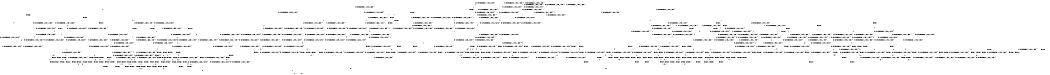 digraph BCG {
size = "7, 10.5";
center = TRUE;
node [shape = circle];
0 [peripheries = 2];
0 -> 1 [label = "EX !0 !ATOMIC_EXCH_BRANCH (1, +0, TRUE, +0, 1, TRUE) !{}"];
0 -> 2 [label = "EX !2 !ATOMIC_EXCH_BRANCH (1, +1, TRUE, +1, 1, FALSE) !{}"];
0 -> 3 [label = "EX !1 !ATOMIC_EXCH_BRANCH (1, +1, TRUE, +0, 3, TRUE) !{}"];
0 -> 4 [label = "EX !0 !ATOMIC_EXCH_BRANCH (1, +0, TRUE, +0, 1, TRUE) !{}"];
0 -> 5 [label = "EX !2 !ATOMIC_EXCH_BRANCH (1, +1, TRUE, +1, 1, FALSE) !{}"];
0 -> 6 [label = "EX !1 !ATOMIC_EXCH_BRANCH (1, +1, TRUE, +0, 3, TRUE) !{}"];
1 -> 7 [label = "EX !2 !ATOMIC_EXCH_BRANCH (1, +1, TRUE, +1, 1, FALSE) !{}"];
2 -> 8 [label = "EX !0 !ATOMIC_EXCH_BRANCH (1, +0, TRUE, +0, 1, FALSE) !{}"];
3 -> 9 [label = "EX !0 !ATOMIC_EXCH_BRANCH (1, +0, TRUE, +0, 1, FALSE) !{}"];
4 -> 1 [label = "EX !0 !ATOMIC_EXCH_BRANCH (1, +0, TRUE, +0, 1, TRUE) !{}"];
4 -> 7 [label = "EX !2 !ATOMIC_EXCH_BRANCH (1, +1, TRUE, +1, 1, FALSE) !{}"];
4 -> 10 [label = "EX !1 !ATOMIC_EXCH_BRANCH (1, +1, TRUE, +0, 3, TRUE) !{}"];
4 -> 4 [label = "EX !0 !ATOMIC_EXCH_BRANCH (1, +0, TRUE, +0, 1, TRUE) !{}"];
4 -> 11 [label = "EX !2 !ATOMIC_EXCH_BRANCH (1, +1, TRUE, +1, 1, FALSE) !{}"];
4 -> 12 [label = "EX !1 !ATOMIC_EXCH_BRANCH (1, +1, TRUE, +0, 3, TRUE) !{}"];
5 -> 8 [label = "EX !0 !ATOMIC_EXCH_BRANCH (1, +0, TRUE, +0, 1, FALSE) !{}"];
5 -> 13 [label = "EX !1 !ATOMIC_EXCH_BRANCH (1, +1, TRUE, +0, 3, FALSE) !{}"];
5 -> 14 [label = "TERMINATE !2"];
5 -> 15 [label = "EX !0 !ATOMIC_EXCH_BRANCH (1, +0, TRUE, +0, 1, FALSE) !{}"];
5 -> 16 [label = "EX !1 !ATOMIC_EXCH_BRANCH (1, +1, TRUE, +0, 3, FALSE) !{}"];
5 -> 17 [label = "TERMINATE !2"];
6 -> 9 [label = "EX !0 !ATOMIC_EXCH_BRANCH (1, +0, TRUE, +0, 1, FALSE) !{}"];
6 -> 18 [label = "EX !2 !ATOMIC_EXCH_BRANCH (1, +1, TRUE, +1, 1, TRUE) !{}"];
6 -> 19 [label = "TERMINATE !1"];
6 -> 20 [label = "EX !0 !ATOMIC_EXCH_BRANCH (1, +0, TRUE, +0, 1, FALSE) !{}"];
6 -> 21 [label = "EX !2 !ATOMIC_EXCH_BRANCH (1, +1, TRUE, +1, 1, TRUE) !{}"];
6 -> 22 [label = "TERMINATE !1"];
7 -> 8 [label = "EX !0 !ATOMIC_EXCH_BRANCH (1, +0, TRUE, +0, 1, FALSE) !{}"];
8 -> 23 [label = "EX !1 !ATOMIC_EXCH_BRANCH (1, +1, TRUE, +0, 3, TRUE) !{}"];
9 -> 23 [label = "EX !2 !ATOMIC_EXCH_BRANCH (1, +1, TRUE, +1, 1, FALSE) !{}"];
10 -> 9 [label = "EX !0 !ATOMIC_EXCH_BRANCH (1, +0, TRUE, +0, 1, FALSE) !{}"];
11 -> 8 [label = "EX !0 !ATOMIC_EXCH_BRANCH (1, +0, TRUE, +0, 1, FALSE) !{}"];
11 -> 24 [label = "EX !1 !ATOMIC_EXCH_BRANCH (1, +1, TRUE, +0, 3, FALSE) !{}"];
11 -> 25 [label = "TERMINATE !2"];
11 -> 15 [label = "EX !0 !ATOMIC_EXCH_BRANCH (1, +0, TRUE, +0, 1, FALSE) !{}"];
11 -> 26 [label = "EX !1 !ATOMIC_EXCH_BRANCH (1, +1, TRUE, +0, 3, FALSE) !{}"];
11 -> 27 [label = "TERMINATE !2"];
12 -> 9 [label = "EX !0 !ATOMIC_EXCH_BRANCH (1, +0, TRUE, +0, 1, FALSE) !{}"];
12 -> 28 [label = "EX !2 !ATOMIC_EXCH_BRANCH (1, +1, TRUE, +1, 1, TRUE) !{}"];
12 -> 29 [label = "TERMINATE !1"];
12 -> 20 [label = "EX !0 !ATOMIC_EXCH_BRANCH (1, +0, TRUE, +0, 1, FALSE) !{}"];
12 -> 30 [label = "EX !2 !ATOMIC_EXCH_BRANCH (1, +1, TRUE, +1, 1, TRUE) !{}"];
12 -> 31 [label = "TERMINATE !1"];
13 -> 32 [label = "EX !1 !ATOMIC_EXCH_BRANCH (1, +0, FALSE, +1, 1, TRUE) !{}"];
14 -> 33 [label = "EX !0 !ATOMIC_EXCH_BRANCH (1, +0, TRUE, +0, 1, FALSE) !{}"];
15 -> 23 [label = "EX !1 !ATOMIC_EXCH_BRANCH (1, +1, TRUE, +0, 3, TRUE) !{}"];
15 -> 34 [label = "TERMINATE !0"];
15 -> 35 [label = "TERMINATE !2"];
15 -> 36 [label = "EX !1 !ATOMIC_EXCH_BRANCH (1, +1, TRUE, +0, 3, TRUE) !{}"];
15 -> 37 [label = "TERMINATE !0"];
15 -> 38 [label = "TERMINATE !2"];
16 -> 32 [label = "EX !1 !ATOMIC_EXCH_BRANCH (1, +0, FALSE, +1, 1, TRUE) !{}"];
16 -> 39 [label = "EX !0 !ATOMIC_EXCH_BRANCH (1, +0, TRUE, +0, 1, FALSE) !{}"];
16 -> 40 [label = "TERMINATE !2"];
16 -> 41 [label = "EX !1 !ATOMIC_EXCH_BRANCH (1, +0, FALSE, +1, 1, TRUE) !{}"];
16 -> 42 [label = "EX !0 !ATOMIC_EXCH_BRANCH (1, +0, TRUE, +0, 1, FALSE) !{}"];
16 -> 43 [label = "TERMINATE !2"];
17 -> 33 [label = "EX !0 !ATOMIC_EXCH_BRANCH (1, +0, TRUE, +0, 1, FALSE) !{}"];
17 -> 44 [label = "EX !1 !ATOMIC_EXCH_BRANCH (1, +1, TRUE, +0, 3, FALSE) !{}"];
17 -> 45 [label = "EX !0 !ATOMIC_EXCH_BRANCH (1, +0, TRUE, +0, 1, FALSE) !{}"];
17 -> 46 [label = "EX !1 !ATOMIC_EXCH_BRANCH (1, +1, TRUE, +0, 3, FALSE) !{}"];
18 -> 47 [label = "EX !0 !ATOMIC_EXCH_BRANCH (1, +0, TRUE, +0, 1, FALSE) !{}"];
19 -> 48 [label = "EX !0 !ATOMIC_EXCH_BRANCH (1, +0, TRUE, +0, 1, FALSE) !{}"];
20 -> 23 [label = "EX !2 !ATOMIC_EXCH_BRANCH (1, +1, TRUE, +1, 1, FALSE) !{}"];
20 -> 49 [label = "TERMINATE !0"];
20 -> 50 [label = "TERMINATE !1"];
20 -> 36 [label = "EX !2 !ATOMIC_EXCH_BRANCH (1, +1, TRUE, +1, 1, FALSE) !{}"];
20 -> 51 [label = "TERMINATE !0"];
20 -> 52 [label = "TERMINATE !1"];
21 -> 18 [label = "EX !2 !ATOMIC_EXCH_BRANCH (1, +1, TRUE, +1, 1, TRUE) !{}"];
21 -> 47 [label = "EX !0 !ATOMIC_EXCH_BRANCH (1, +0, TRUE, +0, 1, FALSE) !{}"];
21 -> 53 [label = "TERMINATE !1"];
21 -> 21 [label = "EX !2 !ATOMIC_EXCH_BRANCH (1, +1, TRUE, +1, 1, TRUE) !{}"];
21 -> 54 [label = "EX !0 !ATOMIC_EXCH_BRANCH (1, +0, TRUE, +0, 1, FALSE) !{}"];
21 -> 55 [label = "TERMINATE !1"];
22 -> 48 [label = "EX !0 !ATOMIC_EXCH_BRANCH (1, +0, TRUE, +0, 1, FALSE) !{}"];
22 -> 56 [label = "EX !2 !ATOMIC_EXCH_BRANCH (1, +1, TRUE, +1, 1, TRUE) !{}"];
22 -> 57 [label = "EX !0 !ATOMIC_EXCH_BRANCH (1, +0, TRUE, +0, 1, FALSE) !{}"];
22 -> 58 [label = "EX !2 !ATOMIC_EXCH_BRANCH (1, +1, TRUE, +1, 1, TRUE) !{}"];
23 -> 59 [label = "TERMINATE !0"];
24 -> 39 [label = "EX !0 !ATOMIC_EXCH_BRANCH (1, +0, TRUE, +0, 1, FALSE) !{}"];
25 -> 60 [label = "EX !1 !ATOMIC_EXCH_BRANCH (1, +1, TRUE, +0, 3, FALSE) !{}"];
26 -> 39 [label = "EX !0 !ATOMIC_EXCH_BRANCH (1, +0, TRUE, +0, 1, FALSE) !{}"];
26 -> 61 [label = "EX !1 !ATOMIC_EXCH_BRANCH (1, +0, FALSE, +1, 1, TRUE) !{}"];
26 -> 62 [label = "TERMINATE !2"];
26 -> 42 [label = "EX !0 !ATOMIC_EXCH_BRANCH (1, +0, TRUE, +0, 1, FALSE) !{}"];
26 -> 63 [label = "EX !1 !ATOMIC_EXCH_BRANCH (1, +0, FALSE, +1, 1, TRUE) !{}"];
26 -> 64 [label = "TERMINATE !2"];
27 -> 60 [label = "EX !1 !ATOMIC_EXCH_BRANCH (1, +1, TRUE, +0, 3, FALSE) !{}"];
27 -> 33 [label = "EX !0 !ATOMIC_EXCH_BRANCH (1, +0, TRUE, +0, 1, FALSE) !{}"];
27 -> 65 [label = "EX !1 !ATOMIC_EXCH_BRANCH (1, +1, TRUE, +0, 3, FALSE) !{}"];
27 -> 45 [label = "EX !0 !ATOMIC_EXCH_BRANCH (1, +0, TRUE, +0, 1, FALSE) !{}"];
28 -> 47 [label = "EX !0 !ATOMIC_EXCH_BRANCH (1, +0, TRUE, +0, 1, FALSE) !{}"];
29 -> 66 [label = "EX !2 !ATOMIC_EXCH_BRANCH (1, +1, TRUE, +1, 1, TRUE) !{}"];
30 -> 47 [label = "EX !0 !ATOMIC_EXCH_BRANCH (1, +0, TRUE, +0, 1, FALSE) !{}"];
30 -> 28 [label = "EX !2 !ATOMIC_EXCH_BRANCH (1, +1, TRUE, +1, 1, TRUE) !{}"];
30 -> 67 [label = "TERMINATE !1"];
30 -> 54 [label = "EX !0 !ATOMIC_EXCH_BRANCH (1, +0, TRUE, +0, 1, FALSE) !{}"];
30 -> 30 [label = "EX !2 !ATOMIC_EXCH_BRANCH (1, +1, TRUE, +1, 1, TRUE) !{}"];
30 -> 68 [label = "TERMINATE !1"];
31 -> 66 [label = "EX !2 !ATOMIC_EXCH_BRANCH (1, +1, TRUE, +1, 1, TRUE) !{}"];
31 -> 48 [label = "EX !0 !ATOMIC_EXCH_BRANCH (1, +0, TRUE, +0, 1, FALSE) !{}"];
31 -> 69 [label = "EX !2 !ATOMIC_EXCH_BRANCH (1, +1, TRUE, +1, 1, TRUE) !{}"];
31 -> 57 [label = "EX !0 !ATOMIC_EXCH_BRANCH (1, +0, TRUE, +0, 1, FALSE) !{}"];
32 -> 70 [label = "EX !0 !ATOMIC_EXCH_BRANCH (1, +0, TRUE, +0, 1, FALSE) !{}"];
33 -> 71 [label = "EX !1 !ATOMIC_EXCH_BRANCH (1, +1, TRUE, +0, 3, TRUE) !{}"];
34 -> 72 [label = "EX !1 !ATOMIC_EXCH_BRANCH (1, +1, TRUE, +0, 3, TRUE) !{}"];
35 -> 71 [label = "EX !1 !ATOMIC_EXCH_BRANCH (1, +1, TRUE, +0, 3, TRUE) !{}"];
36 -> 59 [label = "TERMINATE !0"];
36 -> 73 [label = "TERMINATE !2"];
36 -> 74 [label = "TERMINATE !1"];
36 -> 75 [label = "TERMINATE !0"];
36 -> 76 [label = "TERMINATE !2"];
36 -> 77 [label = "TERMINATE !1"];
37 -> 72 [label = "EX !1 !ATOMIC_EXCH_BRANCH (1, +1, TRUE, +0, 3, TRUE) !{}"];
37 -> 78 [label = "TERMINATE !2"];
37 -> 79 [label = "EX !1 !ATOMIC_EXCH_BRANCH (1, +1, TRUE, +0, 3, TRUE) !{}"];
37 -> 80 [label = "TERMINATE !2"];
38 -> 71 [label = "EX !1 !ATOMIC_EXCH_BRANCH (1, +1, TRUE, +0, 3, TRUE) !{}"];
38 -> 78 [label = "TERMINATE !0"];
38 -> 81 [label = "EX !1 !ATOMIC_EXCH_BRANCH (1, +1, TRUE, +0, 3, TRUE) !{}"];
38 -> 80 [label = "TERMINATE !0"];
39 -> 82 [label = "EX !1 !ATOMIC_EXCH_BRANCH (1, +0, FALSE, +1, 1, FALSE) !{}"];
40 -> 83 [label = "EX !0 !ATOMIC_EXCH_BRANCH (1, +0, TRUE, +0, 1, FALSE) !{}"];
41 -> 13 [label = "EX !1 !ATOMIC_EXCH_BRANCH (1, +1, TRUE, +0, 3, FALSE) !{}"];
41 -> 70 [label = "EX !0 !ATOMIC_EXCH_BRANCH (1, +0, TRUE, +0, 1, FALSE) !{}"];
41 -> 84 [label = "TERMINATE !2"];
41 -> 16 [label = "EX !1 !ATOMIC_EXCH_BRANCH (1, +1, TRUE, +0, 3, FALSE) !{}"];
41 -> 85 [label = "EX !0 !ATOMIC_EXCH_BRANCH (1, +0, TRUE, +0, 1, FALSE) !{}"];
41 -> 86 [label = "TERMINATE !2"];
42 -> 82 [label = "EX !1 !ATOMIC_EXCH_BRANCH (1, +0, FALSE, +1, 1, FALSE) !{}"];
42 -> 87 [label = "TERMINATE !0"];
42 -> 88 [label = "TERMINATE !2"];
42 -> 89 [label = "EX !1 !ATOMIC_EXCH_BRANCH (1, +0, FALSE, +1, 1, FALSE) !{}"];
42 -> 90 [label = "TERMINATE !0"];
42 -> 91 [label = "TERMINATE !2"];
43 -> 83 [label = "EX !0 !ATOMIC_EXCH_BRANCH (1, +0, TRUE, +0, 1, FALSE) !{}"];
43 -> 92 [label = "EX !1 !ATOMIC_EXCH_BRANCH (1, +0, FALSE, +1, 1, TRUE) !{}"];
43 -> 93 [label = "EX !0 !ATOMIC_EXCH_BRANCH (1, +0, TRUE, +0, 1, FALSE) !{}"];
43 -> 94 [label = "EX !1 !ATOMIC_EXCH_BRANCH (1, +0, FALSE, +1, 1, TRUE) !{}"];
44 -> 92 [label = "EX !1 !ATOMIC_EXCH_BRANCH (1, +0, FALSE, +1, 1, TRUE) !{}"];
45 -> 71 [label = "EX !1 !ATOMIC_EXCH_BRANCH (1, +1, TRUE, +0, 3, TRUE) !{}"];
45 -> 78 [label = "TERMINATE !0"];
45 -> 81 [label = "EX !1 !ATOMIC_EXCH_BRANCH (1, +1, TRUE, +0, 3, TRUE) !{}"];
45 -> 80 [label = "TERMINATE !0"];
46 -> 92 [label = "EX !1 !ATOMIC_EXCH_BRANCH (1, +0, FALSE, +1, 1, TRUE) !{}"];
46 -> 83 [label = "EX !0 !ATOMIC_EXCH_BRANCH (1, +0, TRUE, +0, 1, FALSE) !{}"];
46 -> 94 [label = "EX !1 !ATOMIC_EXCH_BRANCH (1, +0, FALSE, +1, 1, TRUE) !{}"];
46 -> 93 [label = "EX !0 !ATOMIC_EXCH_BRANCH (1, +0, TRUE, +0, 1, FALSE) !{}"];
47 -> 23 [label = "EX !2 !ATOMIC_EXCH_BRANCH (1, +1, TRUE, +1, 1, FALSE) !{}"];
48 -> 95 [label = "EX !2 !ATOMIC_EXCH_BRANCH (1, +1, TRUE, +1, 1, FALSE) !{}"];
49 -> 72 [label = "EX !2 !ATOMIC_EXCH_BRANCH (1, +1, TRUE, +1, 1, FALSE) !{}"];
50 -> 95 [label = "EX !2 !ATOMIC_EXCH_BRANCH (1, +1, TRUE, +1, 1, FALSE) !{}"];
51 -> 72 [label = "EX !2 !ATOMIC_EXCH_BRANCH (1, +1, TRUE, +1, 1, FALSE) !{}"];
51 -> 96 [label = "TERMINATE !1"];
51 -> 79 [label = "EX !2 !ATOMIC_EXCH_BRANCH (1, +1, TRUE, +1, 1, FALSE) !{}"];
51 -> 97 [label = "TERMINATE !1"];
52 -> 95 [label = "EX !2 !ATOMIC_EXCH_BRANCH (1, +1, TRUE, +1, 1, FALSE) !{}"];
52 -> 96 [label = "TERMINATE !0"];
52 -> 98 [label = "EX !2 !ATOMIC_EXCH_BRANCH (1, +1, TRUE, +1, 1, FALSE) !{}"];
52 -> 97 [label = "TERMINATE !0"];
53 -> 99 [label = "EX !0 !ATOMIC_EXCH_BRANCH (1, +0, TRUE, +0, 1, FALSE) !{}"];
54 -> 23 [label = "EX !2 !ATOMIC_EXCH_BRANCH (1, +1, TRUE, +1, 1, FALSE) !{}"];
54 -> 100 [label = "TERMINATE !0"];
54 -> 101 [label = "TERMINATE !1"];
54 -> 36 [label = "EX !2 !ATOMIC_EXCH_BRANCH (1, +1, TRUE, +1, 1, FALSE) !{}"];
54 -> 102 [label = "TERMINATE !0"];
54 -> 103 [label = "TERMINATE !1"];
55 -> 99 [label = "EX !0 !ATOMIC_EXCH_BRANCH (1, +0, TRUE, +0, 1, FALSE) !{}"];
55 -> 56 [label = "EX !2 !ATOMIC_EXCH_BRANCH (1, +1, TRUE, +1, 1, TRUE) !{}"];
55 -> 104 [label = "EX !0 !ATOMIC_EXCH_BRANCH (1, +0, TRUE, +0, 1, FALSE) !{}"];
55 -> 58 [label = "EX !2 !ATOMIC_EXCH_BRANCH (1, +1, TRUE, +1, 1, TRUE) !{}"];
56 -> 99 [label = "EX !0 !ATOMIC_EXCH_BRANCH (1, +0, TRUE, +0, 1, FALSE) !{}"];
57 -> 95 [label = "EX !2 !ATOMIC_EXCH_BRANCH (1, +1, TRUE, +1, 1, FALSE) !{}"];
57 -> 96 [label = "TERMINATE !0"];
57 -> 98 [label = "EX !2 !ATOMIC_EXCH_BRANCH (1, +1, TRUE, +1, 1, FALSE) !{}"];
57 -> 97 [label = "TERMINATE !0"];
58 -> 56 [label = "EX !2 !ATOMIC_EXCH_BRANCH (1, +1, TRUE, +1, 1, TRUE) !{}"];
58 -> 99 [label = "EX !0 !ATOMIC_EXCH_BRANCH (1, +0, TRUE, +0, 1, FALSE) !{}"];
58 -> 58 [label = "EX !2 !ATOMIC_EXCH_BRANCH (1, +1, TRUE, +1, 1, TRUE) !{}"];
58 -> 104 [label = "EX !0 !ATOMIC_EXCH_BRANCH (1, +0, TRUE, +0, 1, FALSE) !{}"];
59 -> 105 [label = "TERMINATE !2"];
60 -> 83 [label = "EX !0 !ATOMIC_EXCH_BRANCH (1, +0, TRUE, +0, 1, FALSE) !{}"];
61 -> 70 [label = "EX !0 !ATOMIC_EXCH_BRANCH (1, +0, TRUE, +0, 1, FALSE) !{}"];
62 -> 83 [label = "EX !0 !ATOMIC_EXCH_BRANCH (1, +0, TRUE, +0, 1, FALSE) !{}"];
63 -> 70 [label = "EX !0 !ATOMIC_EXCH_BRANCH (1, +0, TRUE, +0, 1, FALSE) !{}"];
63 -> 24 [label = "EX !1 !ATOMIC_EXCH_BRANCH (1, +1, TRUE, +0, 3, FALSE) !{}"];
63 -> 106 [label = "TERMINATE !2"];
63 -> 85 [label = "EX !0 !ATOMIC_EXCH_BRANCH (1, +0, TRUE, +0, 1, FALSE) !{}"];
63 -> 26 [label = "EX !1 !ATOMIC_EXCH_BRANCH (1, +1, TRUE, +0, 3, FALSE) !{}"];
63 -> 107 [label = "TERMINATE !2"];
64 -> 83 [label = "EX !0 !ATOMIC_EXCH_BRANCH (1, +0, TRUE, +0, 1, FALSE) !{}"];
64 -> 108 [label = "EX !1 !ATOMIC_EXCH_BRANCH (1, +0, FALSE, +1, 1, TRUE) !{}"];
64 -> 93 [label = "EX !0 !ATOMIC_EXCH_BRANCH (1, +0, TRUE, +0, 1, FALSE) !{}"];
64 -> 109 [label = "EX !1 !ATOMIC_EXCH_BRANCH (1, +0, FALSE, +1, 1, TRUE) !{}"];
65 -> 83 [label = "EX !0 !ATOMIC_EXCH_BRANCH (1, +0, TRUE, +0, 1, FALSE) !{}"];
65 -> 108 [label = "EX !1 !ATOMIC_EXCH_BRANCH (1, +0, FALSE, +1, 1, TRUE) !{}"];
65 -> 93 [label = "EX !0 !ATOMIC_EXCH_BRANCH (1, +0, TRUE, +0, 1, FALSE) !{}"];
65 -> 109 [label = "EX !1 !ATOMIC_EXCH_BRANCH (1, +0, FALSE, +1, 1, TRUE) !{}"];
66 -> 99 [label = "EX !0 !ATOMIC_EXCH_BRANCH (1, +0, TRUE, +0, 1, FALSE) !{}"];
67 -> 99 [label = "EX !0 !ATOMIC_EXCH_BRANCH (1, +0, TRUE, +0, 1, FALSE) !{}"];
68 -> 99 [label = "EX !0 !ATOMIC_EXCH_BRANCH (1, +0, TRUE, +0, 1, FALSE) !{}"];
68 -> 66 [label = "EX !2 !ATOMIC_EXCH_BRANCH (1, +1, TRUE, +1, 1, TRUE) !{}"];
68 -> 104 [label = "EX !0 !ATOMIC_EXCH_BRANCH (1, +0, TRUE, +0, 1, FALSE) !{}"];
68 -> 69 [label = "EX !2 !ATOMIC_EXCH_BRANCH (1, +1, TRUE, +1, 1, TRUE) !{}"];
69 -> 99 [label = "EX !0 !ATOMIC_EXCH_BRANCH (1, +0, TRUE, +0, 1, FALSE) !{}"];
69 -> 66 [label = "EX !2 !ATOMIC_EXCH_BRANCH (1, +1, TRUE, +1, 1, TRUE) !{}"];
69 -> 104 [label = "EX !0 !ATOMIC_EXCH_BRANCH (1, +0, TRUE, +0, 1, FALSE) !{}"];
69 -> 69 [label = "EX !2 !ATOMIC_EXCH_BRANCH (1, +1, TRUE, +1, 1, TRUE) !{}"];
70 -> 23 [label = "EX !1 !ATOMIC_EXCH_BRANCH (1, +1, TRUE, +0, 3, TRUE) !{}"];
71 -> 105 [label = "TERMINATE !0"];
72 -> 105 [label = "TERMINATE !2"];
73 -> 105 [label = "TERMINATE !0"];
74 -> 110 [label = "TERMINATE !0"];
75 -> 105 [label = "TERMINATE !2"];
75 -> 110 [label = "TERMINATE !1"];
75 -> 111 [label = "TERMINATE !2"];
75 -> 112 [label = "TERMINATE !1"];
76 -> 105 [label = "TERMINATE !0"];
76 -> 113 [label = "TERMINATE !1"];
76 -> 111 [label = "TERMINATE !0"];
76 -> 114 [label = "TERMINATE !1"];
77 -> 110 [label = "TERMINATE !0"];
77 -> 113 [label = "TERMINATE !2"];
77 -> 112 [label = "TERMINATE !0"];
77 -> 114 [label = "TERMINATE !2"];
78 -> 115 [label = "EX !1 !ATOMIC_EXCH_BRANCH (1, +1, TRUE, +0, 3, TRUE) !{}"];
79 -> 105 [label = "TERMINATE !2"];
79 -> 110 [label = "TERMINATE !1"];
79 -> 111 [label = "TERMINATE !2"];
79 -> 112 [label = "TERMINATE !1"];
80 -> 115 [label = "EX !1 !ATOMIC_EXCH_BRANCH (1, +1, TRUE, +0, 3, TRUE) !{}"];
80 -> 116 [label = "EX !1 !ATOMIC_EXCH_BRANCH (1, +1, TRUE, +0, 3, TRUE) !{}"];
81 -> 105 [label = "TERMINATE !0"];
81 -> 113 [label = "TERMINATE !1"];
81 -> 111 [label = "TERMINATE !0"];
81 -> 114 [label = "TERMINATE !1"];
82 -> 117 [label = "TERMINATE !0"];
83 -> 118 [label = "EX !1 !ATOMIC_EXCH_BRANCH (1, +0, FALSE, +1, 1, FALSE) !{}"];
84 -> 119 [label = "EX !0 !ATOMIC_EXCH_BRANCH (1, +0, TRUE, +0, 1, FALSE) !{}"];
85 -> 23 [label = "EX !1 !ATOMIC_EXCH_BRANCH (1, +1, TRUE, +0, 3, TRUE) !{}"];
85 -> 120 [label = "TERMINATE !0"];
85 -> 121 [label = "TERMINATE !2"];
85 -> 36 [label = "EX !1 !ATOMIC_EXCH_BRANCH (1, +1, TRUE, +0, 3, TRUE) !{}"];
85 -> 122 [label = "TERMINATE !0"];
85 -> 123 [label = "TERMINATE !2"];
86 -> 119 [label = "EX !0 !ATOMIC_EXCH_BRANCH (1, +0, TRUE, +0, 1, FALSE) !{}"];
86 -> 44 [label = "EX !1 !ATOMIC_EXCH_BRANCH (1, +1, TRUE, +0, 3, FALSE) !{}"];
86 -> 124 [label = "EX !0 !ATOMIC_EXCH_BRANCH (1, +0, TRUE, +0, 1, FALSE) !{}"];
86 -> 46 [label = "EX !1 !ATOMIC_EXCH_BRANCH (1, +1, TRUE, +0, 3, FALSE) !{}"];
87 -> 125 [label = "TERMINATE !2"];
88 -> 125 [label = "TERMINATE !0"];
89 -> 117 [label = "TERMINATE !0"];
89 -> 126 [label = "TERMINATE !2"];
89 -> 127 [label = "TERMINATE !1"];
89 -> 128 [label = "TERMINATE !0"];
89 -> 129 [label = "TERMINATE !2"];
89 -> 130 [label = "TERMINATE !1"];
90 -> 125 [label = "TERMINATE !2"];
90 -> 131 [label = "EX !1 !ATOMIC_EXCH_BRANCH (1, +0, FALSE, +1, 1, FALSE) !{}"];
90 -> 132 [label = "TERMINATE !2"];
90 -> 133 [label = "EX !1 !ATOMIC_EXCH_BRANCH (1, +0, FALSE, +1, 1, FALSE) !{}"];
91 -> 125 [label = "TERMINATE !0"];
91 -> 118 [label = "EX !1 !ATOMIC_EXCH_BRANCH (1, +0, FALSE, +1, 1, FALSE) !{}"];
91 -> 132 [label = "TERMINATE !0"];
91 -> 134 [label = "EX !1 !ATOMIC_EXCH_BRANCH (1, +0, FALSE, +1, 1, FALSE) !{}"];
92 -> 119 [label = "EX !0 !ATOMIC_EXCH_BRANCH (1, +0, TRUE, +0, 1, FALSE) !{}"];
93 -> 118 [label = "EX !1 !ATOMIC_EXCH_BRANCH (1, +0, FALSE, +1, 1, FALSE) !{}"];
93 -> 125 [label = "TERMINATE !0"];
93 -> 134 [label = "EX !1 !ATOMIC_EXCH_BRANCH (1, +0, FALSE, +1, 1, FALSE) !{}"];
93 -> 132 [label = "TERMINATE !0"];
94 -> 44 [label = "EX !1 !ATOMIC_EXCH_BRANCH (1, +1, TRUE, +0, 3, FALSE) !{}"];
94 -> 119 [label = "EX !0 !ATOMIC_EXCH_BRANCH (1, +0, TRUE, +0, 1, FALSE) !{}"];
94 -> 46 [label = "EX !1 !ATOMIC_EXCH_BRANCH (1, +1, TRUE, +0, 3, FALSE) !{}"];
94 -> 124 [label = "EX !0 !ATOMIC_EXCH_BRANCH (1, +0, TRUE, +0, 1, FALSE) !{}"];
95 -> 110 [label = "TERMINATE !0"];
96 -> 135 [label = "EX !2 !ATOMIC_EXCH_BRANCH (1, +1, TRUE, +1, 1, FALSE) !{}"];
97 -> 135 [label = "EX !2 !ATOMIC_EXCH_BRANCH (1, +1, TRUE, +1, 1, FALSE) !{}"];
97 -> 136 [label = "EX !2 !ATOMIC_EXCH_BRANCH (1, +1, TRUE, +1, 1, FALSE) !{}"];
98 -> 110 [label = "TERMINATE !0"];
98 -> 113 [label = "TERMINATE !2"];
98 -> 112 [label = "TERMINATE !0"];
98 -> 114 [label = "TERMINATE !2"];
99 -> 95 [label = "EX !2 !ATOMIC_EXCH_BRANCH (1, +1, TRUE, +1, 1, FALSE) !{}"];
100 -> 137 [label = "TERMINATE !1"];
101 -> 137 [label = "TERMINATE !0"];
102 -> 137 [label = "TERMINATE !1"];
102 -> 72 [label = "EX !2 !ATOMIC_EXCH_BRANCH (1, +1, TRUE, +1, 1, FALSE) !{}"];
102 -> 138 [label = "TERMINATE !1"];
102 -> 79 [label = "EX !2 !ATOMIC_EXCH_BRANCH (1, +1, TRUE, +1, 1, FALSE) !{}"];
103 -> 137 [label = "TERMINATE !0"];
103 -> 95 [label = "EX !2 !ATOMIC_EXCH_BRANCH (1, +1, TRUE, +1, 1, FALSE) !{}"];
103 -> 138 [label = "TERMINATE !0"];
103 -> 98 [label = "EX !2 !ATOMIC_EXCH_BRANCH (1, +1, TRUE, +1, 1, FALSE) !{}"];
104 -> 95 [label = "EX !2 !ATOMIC_EXCH_BRANCH (1, +1, TRUE, +1, 1, FALSE) !{}"];
104 -> 137 [label = "TERMINATE !0"];
104 -> 98 [label = "EX !2 !ATOMIC_EXCH_BRANCH (1, +1, TRUE, +1, 1, FALSE) !{}"];
104 -> 138 [label = "TERMINATE !0"];
105 -> 139 [label = "TERMINATE !1"];
106 -> 119 [label = "EX !0 !ATOMIC_EXCH_BRANCH (1, +0, TRUE, +0, 1, FALSE) !{}"];
107 -> 119 [label = "EX !0 !ATOMIC_EXCH_BRANCH (1, +0, TRUE, +0, 1, FALSE) !{}"];
107 -> 60 [label = "EX !1 !ATOMIC_EXCH_BRANCH (1, +1, TRUE, +0, 3, FALSE) !{}"];
107 -> 124 [label = "EX !0 !ATOMIC_EXCH_BRANCH (1, +0, TRUE, +0, 1, FALSE) !{}"];
107 -> 65 [label = "EX !1 !ATOMIC_EXCH_BRANCH (1, +1, TRUE, +0, 3, FALSE) !{}"];
108 -> 119 [label = "EX !0 !ATOMIC_EXCH_BRANCH (1, +0, TRUE, +0, 1, FALSE) !{}"];
109 -> 119 [label = "EX !0 !ATOMIC_EXCH_BRANCH (1, +0, TRUE, +0, 1, FALSE) !{}"];
109 -> 60 [label = "EX !1 !ATOMIC_EXCH_BRANCH (1, +1, TRUE, +0, 3, FALSE) !{}"];
109 -> 124 [label = "EX !0 !ATOMIC_EXCH_BRANCH (1, +0, TRUE, +0, 1, FALSE) !{}"];
109 -> 65 [label = "EX !1 !ATOMIC_EXCH_BRANCH (1, +1, TRUE, +0, 3, FALSE) !{}"];
110 -> 139 [label = "TERMINATE !2"];
111 -> 139 [label = "TERMINATE !1"];
111 -> 140 [label = "TERMINATE !1"];
112 -> 139 [label = "TERMINATE !2"];
112 -> 140 [label = "TERMINATE !2"];
113 -> 139 [label = "TERMINATE !0"];
114 -> 139 [label = "TERMINATE !0"];
114 -> 140 [label = "TERMINATE !0"];
115 -> 139 [label = "TERMINATE !1"];
116 -> 139 [label = "TERMINATE !1"];
116 -> 140 [label = "TERMINATE !1"];
117 -> 141 [label = "TERMINATE !2"];
118 -> 141 [label = "TERMINATE !0"];
119 -> 71 [label = "EX !1 !ATOMIC_EXCH_BRANCH (1, +1, TRUE, +0, 3, TRUE) !{}"];
120 -> 142 [label = "TERMINATE !2"];
121 -> 142 [label = "TERMINATE !0"];
122 -> 142 [label = "TERMINATE !2"];
122 -> 72 [label = "EX !1 !ATOMIC_EXCH_BRANCH (1, +1, TRUE, +0, 3, TRUE) !{}"];
122 -> 143 [label = "TERMINATE !2"];
122 -> 79 [label = "EX !1 !ATOMIC_EXCH_BRANCH (1, +1, TRUE, +0, 3, TRUE) !{}"];
123 -> 142 [label = "TERMINATE !0"];
123 -> 71 [label = "EX !1 !ATOMIC_EXCH_BRANCH (1, +1, TRUE, +0, 3, TRUE) !{}"];
123 -> 143 [label = "TERMINATE !0"];
123 -> 81 [label = "EX !1 !ATOMIC_EXCH_BRANCH (1, +1, TRUE, +0, 3, TRUE) !{}"];
124 -> 71 [label = "EX !1 !ATOMIC_EXCH_BRANCH (1, +1, TRUE, +0, 3, TRUE) !{}"];
124 -> 142 [label = "TERMINATE !0"];
124 -> 81 [label = "EX !1 !ATOMIC_EXCH_BRANCH (1, +1, TRUE, +0, 3, TRUE) !{}"];
124 -> 143 [label = "TERMINATE !0"];
125 -> 144 [label = "EX !1 !ATOMIC_EXCH_BRANCH (1, +0, FALSE, +1, 1, FALSE) !{}"];
126 -> 141 [label = "TERMINATE !0"];
127 -> 145 [label = "TERMINATE !0"];
128 -> 141 [label = "TERMINATE !2"];
128 -> 145 [label = "TERMINATE !1"];
128 -> 146 [label = "TERMINATE !2"];
128 -> 147 [label = "TERMINATE !1"];
129 -> 141 [label = "TERMINATE !0"];
129 -> 148 [label = "TERMINATE !1"];
129 -> 146 [label = "TERMINATE !0"];
129 -> 149 [label = "TERMINATE !1"];
130 -> 145 [label = "TERMINATE !0"];
130 -> 148 [label = "TERMINATE !2"];
130 -> 147 [label = "TERMINATE !0"];
130 -> 149 [label = "TERMINATE !2"];
131 -> 141 [label = "TERMINATE !2"];
132 -> 144 [label = "EX !1 !ATOMIC_EXCH_BRANCH (1, +0, FALSE, +1, 1, FALSE) !{}"];
132 -> 150 [label = "EX !1 !ATOMIC_EXCH_BRANCH (1, +0, FALSE, +1, 1, FALSE) !{}"];
133 -> 141 [label = "TERMINATE !2"];
133 -> 145 [label = "TERMINATE !1"];
133 -> 146 [label = "TERMINATE !2"];
133 -> 147 [label = "TERMINATE !1"];
134 -> 141 [label = "TERMINATE !0"];
134 -> 148 [label = "TERMINATE !1"];
134 -> 146 [label = "TERMINATE !0"];
134 -> 149 [label = "TERMINATE !1"];
135 -> 139 [label = "TERMINATE !2"];
136 -> 139 [label = "TERMINATE !2"];
136 -> 140 [label = "TERMINATE !2"];
137 -> 135 [label = "EX !2 !ATOMIC_EXCH_BRANCH (1, +1, TRUE, +1, 1, FALSE) !{}"];
138 -> 135 [label = "EX !2 !ATOMIC_EXCH_BRANCH (1, +1, TRUE, +1, 1, FALSE) !{}"];
138 -> 136 [label = "EX !2 !ATOMIC_EXCH_BRANCH (1, +1, TRUE, +1, 1, FALSE) !{}"];
139 -> 151 [label = "exit"];
140 -> 152 [label = "exit"];
141 -> 153 [label = "TERMINATE !1"];
142 -> 115 [label = "EX !1 !ATOMIC_EXCH_BRANCH (1, +1, TRUE, +0, 3, TRUE) !{}"];
143 -> 115 [label = "EX !1 !ATOMIC_EXCH_BRANCH (1, +1, TRUE, +0, 3, TRUE) !{}"];
143 -> 116 [label = "EX !1 !ATOMIC_EXCH_BRANCH (1, +1, TRUE, +0, 3, TRUE) !{}"];
144 -> 153 [label = "TERMINATE !1"];
145 -> 153 [label = "TERMINATE !2"];
146 -> 153 [label = "TERMINATE !1"];
146 -> 154 [label = "TERMINATE !1"];
147 -> 153 [label = "TERMINATE !2"];
147 -> 154 [label = "TERMINATE !2"];
148 -> 153 [label = "TERMINATE !0"];
149 -> 153 [label = "TERMINATE !0"];
149 -> 154 [label = "TERMINATE !0"];
150 -> 153 [label = "TERMINATE !1"];
150 -> 154 [label = "TERMINATE !1"];
153 -> 151 [label = "exit"];
154 -> 152 [label = "exit"];
}
